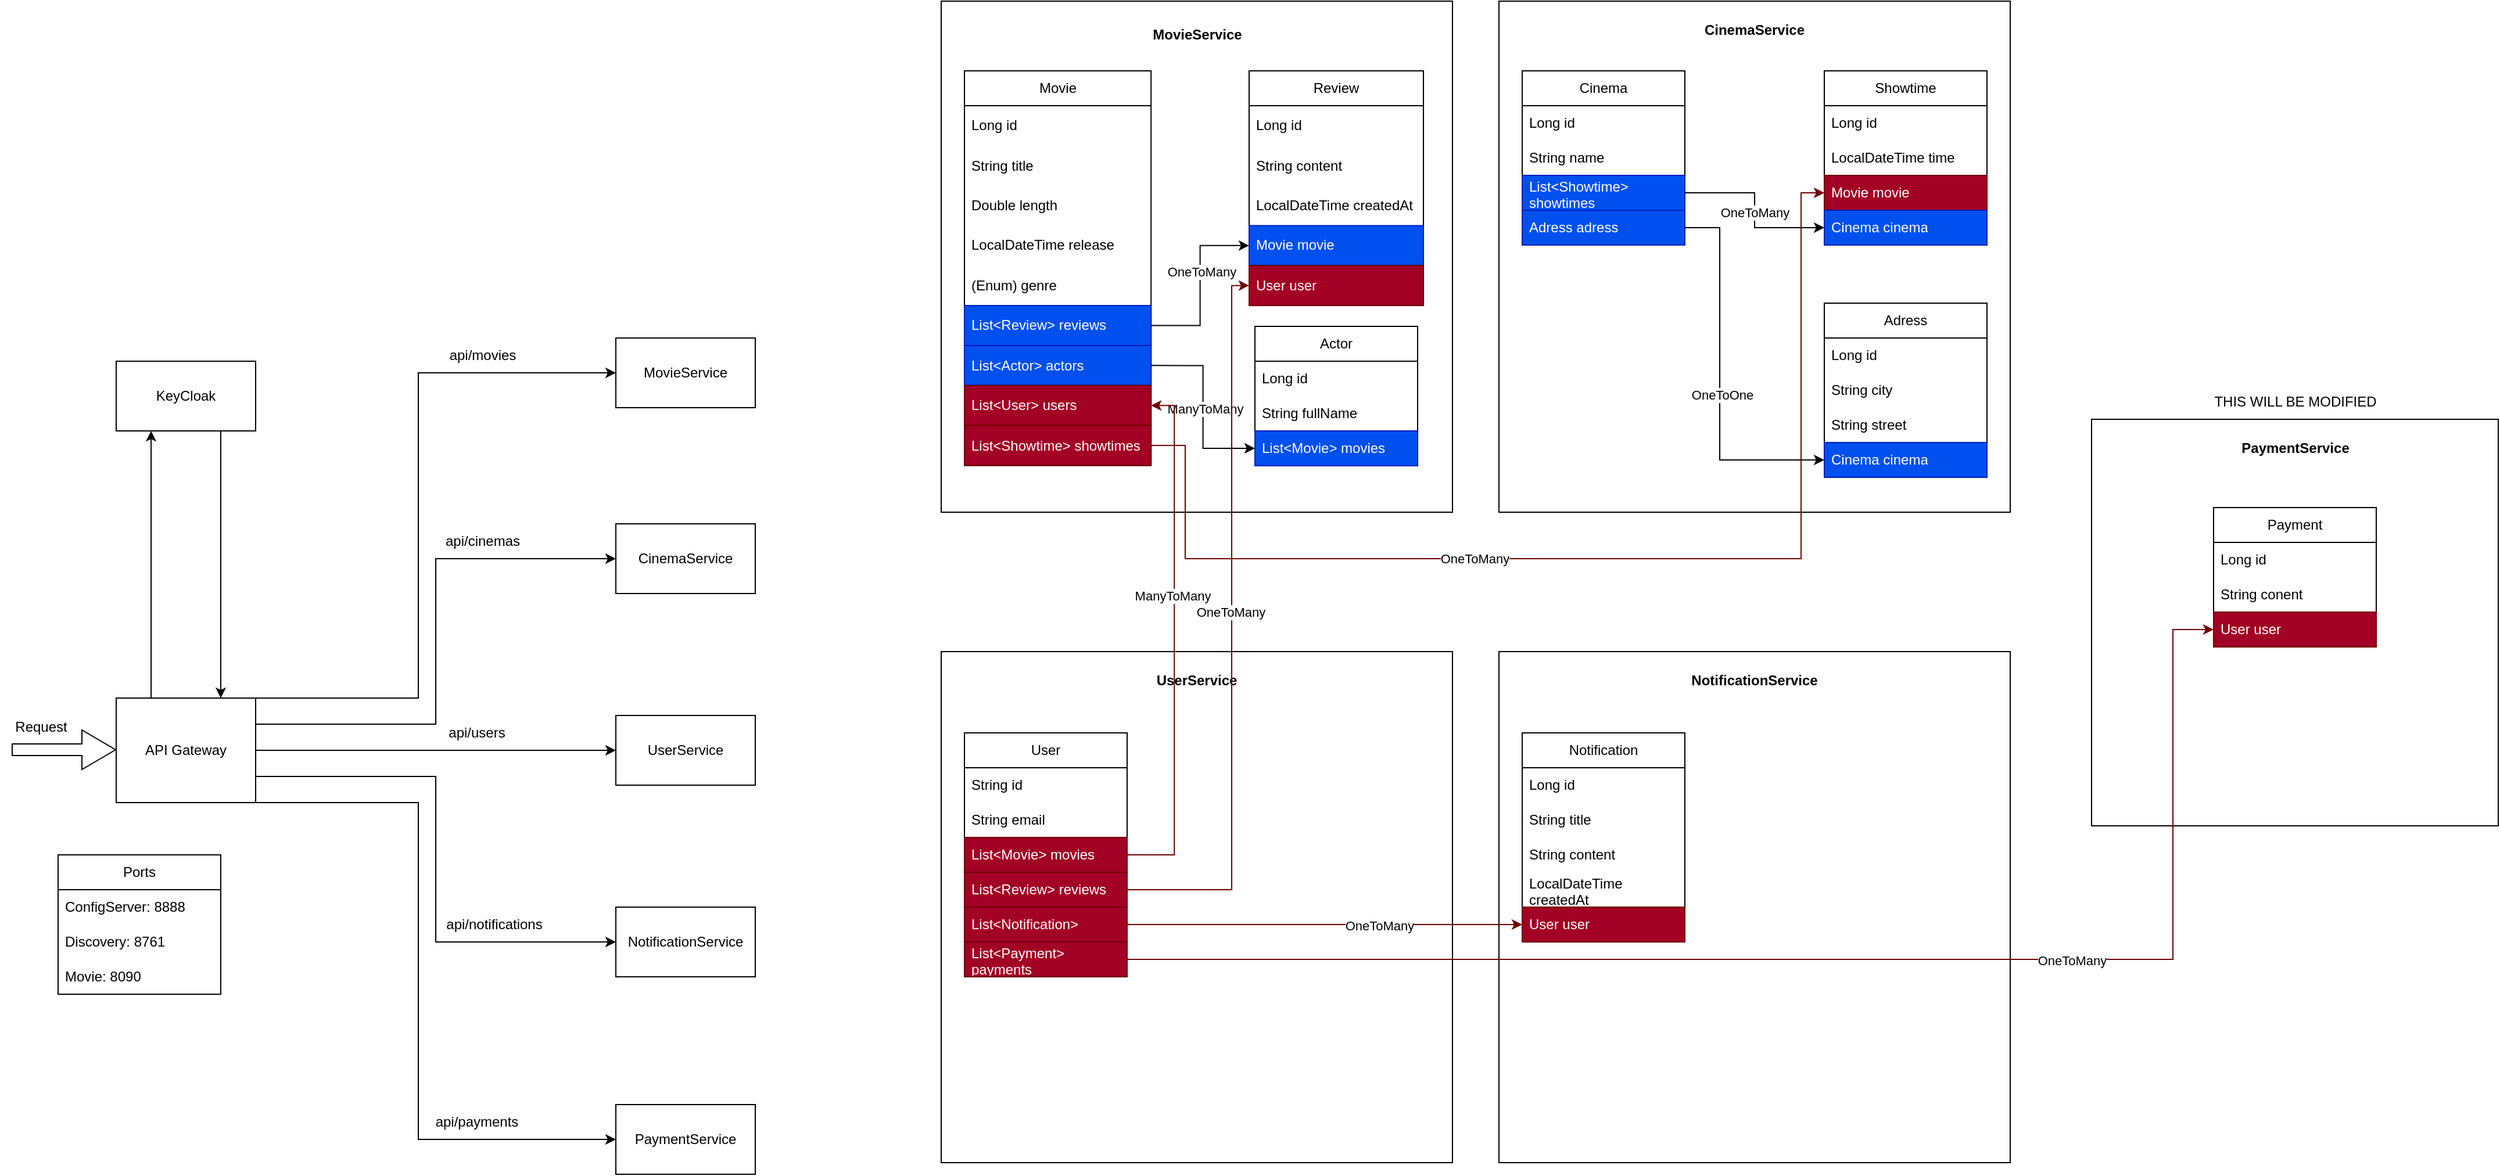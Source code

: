 <mxfile version="26.1.0">
  <diagram id="C5RBs43oDa-KdzZeNtuy" name="Page-1">
    <mxGraphModel dx="2206" dy="2317" grid="1" gridSize="10" guides="1" tooltips="1" connect="1" arrows="1" fold="1" page="1" pageScale="1" pageWidth="827" pageHeight="1169" math="0" shadow="0">
      <root>
        <mxCell id="WIyWlLk6GJQsqaUBKTNV-0" />
        <mxCell id="WIyWlLk6GJQsqaUBKTNV-1" parent="WIyWlLk6GJQsqaUBKTNV-0" />
        <mxCell id="PJKf-jVnx4Yq2oBsgzTQ-20" style="edgeStyle=orthogonalEdgeStyle;rounded=0;orthogonalLoop=1;jettySize=auto;html=1;exitX=0.75;exitY=1;exitDx=0;exitDy=0;entryX=0.75;entryY=0;entryDx=0;entryDy=0;" parent="WIyWlLk6GJQsqaUBKTNV-1" source="PJKf-jVnx4Yq2oBsgzTQ-15" target="PJKf-jVnx4Yq2oBsgzTQ-18" edge="1">
          <mxGeometry relative="1" as="geometry" />
        </mxCell>
        <mxCell id="PJKf-jVnx4Yq2oBsgzTQ-15" value="KeyCloak" style="rounded=0;whiteSpace=wrap;html=1;" parent="WIyWlLk6GJQsqaUBKTNV-1" vertex="1">
          <mxGeometry x="130" y="-770" width="120" height="60" as="geometry" />
        </mxCell>
        <mxCell id="PJKf-jVnx4Yq2oBsgzTQ-19" style="edgeStyle=orthogonalEdgeStyle;rounded=0;orthogonalLoop=1;jettySize=auto;html=1;exitX=0.25;exitY=0;exitDx=0;exitDy=0;entryX=0.25;entryY=1;entryDx=0;entryDy=0;" parent="WIyWlLk6GJQsqaUBKTNV-1" source="PJKf-jVnx4Yq2oBsgzTQ-18" target="PJKf-jVnx4Yq2oBsgzTQ-15" edge="1">
          <mxGeometry relative="1" as="geometry" />
        </mxCell>
        <mxCell id="PJKf-jVnx4Yq2oBsgzTQ-35" style="edgeStyle=orthogonalEdgeStyle;rounded=0;orthogonalLoop=1;jettySize=auto;html=1;exitX=1;exitY=0.25;exitDx=0;exitDy=0;entryX=0;entryY=0.5;entryDx=0;entryDy=0;" parent="WIyWlLk6GJQsqaUBKTNV-1" source="PJKf-jVnx4Yq2oBsgzTQ-18" target="PJKf-jVnx4Yq2oBsgzTQ-29" edge="1">
          <mxGeometry relative="1" as="geometry" />
        </mxCell>
        <mxCell id="PJKf-jVnx4Yq2oBsgzTQ-37" style="edgeStyle=orthogonalEdgeStyle;rounded=0;orthogonalLoop=1;jettySize=auto;html=1;exitX=1;exitY=0.5;exitDx=0;exitDy=0;entryX=0;entryY=0.5;entryDx=0;entryDy=0;" parent="WIyWlLk6GJQsqaUBKTNV-1" source="PJKf-jVnx4Yq2oBsgzTQ-18" target="PJKf-jVnx4Yq2oBsgzTQ-36" edge="1">
          <mxGeometry relative="1" as="geometry" />
        </mxCell>
        <mxCell id="PJKf-jVnx4Yq2oBsgzTQ-40" style="edgeStyle=orthogonalEdgeStyle;rounded=0;orthogonalLoop=1;jettySize=auto;html=1;exitX=1;exitY=0.75;exitDx=0;exitDy=0;entryX=0;entryY=0.5;entryDx=0;entryDy=0;" parent="WIyWlLk6GJQsqaUBKTNV-1" source="PJKf-jVnx4Yq2oBsgzTQ-18" target="PJKf-jVnx4Yq2oBsgzTQ-39" edge="1">
          <mxGeometry relative="1" as="geometry" />
        </mxCell>
        <mxCell id="PJKf-jVnx4Yq2oBsgzTQ-43" style="edgeStyle=orthogonalEdgeStyle;rounded=0;orthogonalLoop=1;jettySize=auto;html=1;exitX=1;exitY=0;exitDx=0;exitDy=0;entryX=0;entryY=0.5;entryDx=0;entryDy=0;" parent="WIyWlLk6GJQsqaUBKTNV-1" source="PJKf-jVnx4Yq2oBsgzTQ-18" target="PJKf-jVnx4Yq2oBsgzTQ-25" edge="1">
          <mxGeometry relative="1" as="geometry">
            <Array as="points">
              <mxPoint x="390" y="-480" />
              <mxPoint x="390" y="-760" />
            </Array>
          </mxGeometry>
        </mxCell>
        <mxCell id="PJKf-jVnx4Yq2oBsgzTQ-44" style="edgeStyle=orthogonalEdgeStyle;rounded=0;orthogonalLoop=1;jettySize=auto;html=1;exitX=1;exitY=1;exitDx=0;exitDy=0;entryX=0;entryY=0.5;entryDx=0;entryDy=0;" parent="WIyWlLk6GJQsqaUBKTNV-1" source="PJKf-jVnx4Yq2oBsgzTQ-18" target="PJKf-jVnx4Yq2oBsgzTQ-42" edge="1">
          <mxGeometry relative="1" as="geometry">
            <Array as="points">
              <mxPoint x="390" y="-390" />
              <mxPoint x="390" y="-100" />
            </Array>
          </mxGeometry>
        </mxCell>
        <mxCell id="PJKf-jVnx4Yq2oBsgzTQ-18" value="API Gateway" style="rounded=0;whiteSpace=wrap;html=1;" parent="WIyWlLk6GJQsqaUBKTNV-1" vertex="1">
          <mxGeometry x="130" y="-480" width="120" height="90" as="geometry" />
        </mxCell>
        <mxCell id="PJKf-jVnx4Yq2oBsgzTQ-21" value="" style="shape=flexArrow;endArrow=classic;html=1;rounded=0;width=10;endSize=9.33;endWidth=23;" parent="WIyWlLk6GJQsqaUBKTNV-1" edge="1">
          <mxGeometry width="50" height="50" relative="1" as="geometry">
            <mxPoint x="40" y="-435.5" as="sourcePoint" />
            <mxPoint x="130" y="-435.5" as="targetPoint" />
          </mxGeometry>
        </mxCell>
        <mxCell id="PJKf-jVnx4Yq2oBsgzTQ-22" value="Request" style="text;html=1;align=center;verticalAlign=middle;resizable=0;points=[];autosize=1;strokeColor=none;fillColor=none;" parent="WIyWlLk6GJQsqaUBKTNV-1" vertex="1">
          <mxGeometry x="30" y="-470" width="70" height="30" as="geometry" />
        </mxCell>
        <mxCell id="PJKf-jVnx4Yq2oBsgzTQ-25" value="MovieService" style="rounded=0;whiteSpace=wrap;html=1;" parent="WIyWlLk6GJQsqaUBKTNV-1" vertex="1">
          <mxGeometry x="560" y="-790" width="120" height="60" as="geometry" />
        </mxCell>
        <mxCell id="PJKf-jVnx4Yq2oBsgzTQ-28" value="api/movies" style="text;html=1;align=center;verticalAlign=middle;resizable=0;points=[];autosize=1;strokeColor=none;fillColor=none;" parent="WIyWlLk6GJQsqaUBKTNV-1" vertex="1">
          <mxGeometry x="405" y="-790" width="80" height="30" as="geometry" />
        </mxCell>
        <mxCell id="PJKf-jVnx4Yq2oBsgzTQ-29" value="CinemaService" style="rounded=0;whiteSpace=wrap;html=1;" parent="WIyWlLk6GJQsqaUBKTNV-1" vertex="1">
          <mxGeometry x="560" y="-630" width="120" height="60" as="geometry" />
        </mxCell>
        <mxCell id="PJKf-jVnx4Yq2oBsgzTQ-32" value="api/cinemas" style="text;html=1;align=center;verticalAlign=middle;resizable=0;points=[];autosize=1;strokeColor=none;fillColor=none;" parent="WIyWlLk6GJQsqaUBKTNV-1" vertex="1">
          <mxGeometry x="400" y="-630" width="90" height="30" as="geometry" />
        </mxCell>
        <mxCell id="PJKf-jVnx4Yq2oBsgzTQ-36" value="UserService" style="rounded=0;whiteSpace=wrap;html=1;" parent="WIyWlLk6GJQsqaUBKTNV-1" vertex="1">
          <mxGeometry x="560" y="-465" width="120" height="60" as="geometry" />
        </mxCell>
        <mxCell id="PJKf-jVnx4Yq2oBsgzTQ-38" value="api/users" style="text;html=1;align=center;verticalAlign=middle;resizable=0;points=[];autosize=1;strokeColor=none;fillColor=none;" parent="WIyWlLk6GJQsqaUBKTNV-1" vertex="1">
          <mxGeometry x="405" y="-465" width="70" height="30" as="geometry" />
        </mxCell>
        <mxCell id="PJKf-jVnx4Yq2oBsgzTQ-39" value="NotificationService" style="rounded=0;whiteSpace=wrap;html=1;" parent="WIyWlLk6GJQsqaUBKTNV-1" vertex="1">
          <mxGeometry x="560" y="-300" width="120" height="60" as="geometry" />
        </mxCell>
        <mxCell id="PJKf-jVnx4Yq2oBsgzTQ-41" value="api/notifications" style="text;html=1;align=center;verticalAlign=middle;resizable=0;points=[];autosize=1;strokeColor=none;fillColor=none;" parent="WIyWlLk6GJQsqaUBKTNV-1" vertex="1">
          <mxGeometry x="400" y="-300" width="110" height="30" as="geometry" />
        </mxCell>
        <mxCell id="PJKf-jVnx4Yq2oBsgzTQ-42" value="PaymentService" style="rounded=0;whiteSpace=wrap;html=1;" parent="WIyWlLk6GJQsqaUBKTNV-1" vertex="1">
          <mxGeometry x="560" y="-130" width="120" height="60" as="geometry" />
        </mxCell>
        <mxCell id="PJKf-jVnx4Yq2oBsgzTQ-45" value="api/payments" style="text;html=1;align=center;verticalAlign=middle;resizable=0;points=[];autosize=1;strokeColor=none;fillColor=none;" parent="WIyWlLk6GJQsqaUBKTNV-1" vertex="1">
          <mxGeometry x="395" y="-130" width="90" height="30" as="geometry" />
        </mxCell>
        <mxCell id="PJKf-jVnx4Yq2oBsgzTQ-46" value="Ports" style="swimlane;fontStyle=0;childLayout=stackLayout;horizontal=1;startSize=30;horizontalStack=0;resizeParent=1;resizeParentMax=0;resizeLast=0;collapsible=1;marginBottom=0;whiteSpace=wrap;html=1;" parent="WIyWlLk6GJQsqaUBKTNV-1" vertex="1">
          <mxGeometry x="80" y="-345" width="140" height="120" as="geometry" />
        </mxCell>
        <mxCell id="PJKf-jVnx4Yq2oBsgzTQ-47" value="ConfigServer: 8888" style="text;strokeColor=none;fillColor=none;align=left;verticalAlign=middle;spacingLeft=4;spacingRight=4;overflow=hidden;points=[[0,0.5],[1,0.5]];portConstraint=eastwest;rotatable=0;whiteSpace=wrap;html=1;" parent="PJKf-jVnx4Yq2oBsgzTQ-46" vertex="1">
          <mxGeometry y="30" width="140" height="30" as="geometry" />
        </mxCell>
        <mxCell id="PJKf-jVnx4Yq2oBsgzTQ-48" value="Discovery: 8761" style="text;strokeColor=none;fillColor=none;align=left;verticalAlign=middle;spacingLeft=4;spacingRight=4;overflow=hidden;points=[[0,0.5],[1,0.5]];portConstraint=eastwest;rotatable=0;whiteSpace=wrap;html=1;" parent="PJKf-jVnx4Yq2oBsgzTQ-46" vertex="1">
          <mxGeometry y="60" width="140" height="30" as="geometry" />
        </mxCell>
        <mxCell id="PJKf-jVnx4Yq2oBsgzTQ-49" value="Movie: 8090" style="text;strokeColor=none;fillColor=none;align=left;verticalAlign=middle;spacingLeft=4;spacingRight=4;overflow=hidden;points=[[0,0.5],[1,0.5]];portConstraint=eastwest;rotatable=0;whiteSpace=wrap;html=1;" parent="PJKf-jVnx4Yq2oBsgzTQ-46" vertex="1">
          <mxGeometry y="90" width="140" height="30" as="geometry" />
        </mxCell>
        <mxCell id="sUJshtcy-ZBB7ZE9HucJ-1" value="" style="group" vertex="1" connectable="0" parent="WIyWlLk6GJQsqaUBKTNV-1">
          <mxGeometry x="840" y="-1080" width="440" height="440" as="geometry" />
        </mxCell>
        <mxCell id="sUJshtcy-ZBB7ZE9HucJ-0" value="" style="whiteSpace=wrap;html=1;aspect=fixed;" vertex="1" parent="sUJshtcy-ZBB7ZE9HucJ-1">
          <mxGeometry width="440" height="440" as="geometry" />
        </mxCell>
        <mxCell id="OH8wwOLy9I2YWy9BTSWH-0" value="Movie" style="swimlane;fontStyle=0;childLayout=stackLayout;horizontal=1;startSize=30;horizontalStack=0;resizeParent=1;resizeParentMax=0;resizeLast=0;collapsible=1;marginBottom=0;whiteSpace=wrap;html=1;" parent="sUJshtcy-ZBB7ZE9HucJ-1" vertex="1">
          <mxGeometry x="20" y="60.004" width="160.588" height="339.706" as="geometry" />
        </mxCell>
        <mxCell id="OH8wwOLy9I2YWy9BTSWH-1" value="Long id" style="text;strokeColor=none;fillColor=none;align=left;verticalAlign=middle;spacingLeft=4;spacingRight=4;overflow=hidden;points=[[0,0.5],[1,0.5]];portConstraint=eastwest;rotatable=0;whiteSpace=wrap;html=1;" parent="OH8wwOLy9I2YWy9BTSWH-0" vertex="1">
          <mxGeometry y="30" width="160.588" height="34.412" as="geometry" />
        </mxCell>
        <mxCell id="OH8wwOLy9I2YWy9BTSWH-2" value="String title" style="text;strokeColor=none;fillColor=none;align=left;verticalAlign=middle;spacingLeft=4;spacingRight=4;overflow=hidden;points=[[0,0.5],[1,0.5]];portConstraint=eastwest;rotatable=0;whiteSpace=wrap;html=1;" parent="OH8wwOLy9I2YWy9BTSWH-0" vertex="1">
          <mxGeometry y="64.412" width="160.588" height="34.412" as="geometry" />
        </mxCell>
        <mxCell id="OH8wwOLy9I2YWy9BTSWH-3" value="Double length" style="text;strokeColor=none;fillColor=none;align=left;verticalAlign=middle;spacingLeft=4;spacingRight=4;overflow=hidden;points=[[0,0.5],[1,0.5]];portConstraint=eastwest;rotatable=0;whiteSpace=wrap;html=1;" parent="OH8wwOLy9I2YWy9BTSWH-0" vertex="1">
          <mxGeometry y="98.824" width="160.588" height="34.412" as="geometry" />
        </mxCell>
        <mxCell id="OH8wwOLy9I2YWy9BTSWH-28" value="LocalDateTime release" style="text;strokeColor=none;fillColor=none;align=left;verticalAlign=middle;spacingLeft=4;spacingRight=4;overflow=hidden;points=[[0,0.5],[1,0.5]];portConstraint=eastwest;rotatable=0;whiteSpace=wrap;html=1;" parent="OH8wwOLy9I2YWy9BTSWH-0" vertex="1">
          <mxGeometry y="133.235" width="160.588" height="34.412" as="geometry" />
        </mxCell>
        <mxCell id="OH8wwOLy9I2YWy9BTSWH-17" value="(Enum) genre" style="text;strokeColor=none;fillColor=none;align=left;verticalAlign=middle;spacingLeft=4;spacingRight=4;overflow=hidden;points=[[0,0.5],[1,0.5]];portConstraint=eastwest;rotatable=0;whiteSpace=wrap;html=1;" parent="OH8wwOLy9I2YWy9BTSWH-0" vertex="1">
          <mxGeometry y="167.647" width="160.588" height="34.412" as="geometry" />
        </mxCell>
        <mxCell id="OH8wwOLy9I2YWy9BTSWH-18" value="List&amp;lt;Review&amp;gt; reviews" style="text;strokeColor=#001DBC;fillColor=#0050ef;align=left;verticalAlign=middle;spacingLeft=4;spacingRight=4;overflow=hidden;points=[[0,0.5],[1,0.5]];portConstraint=eastwest;rotatable=0;whiteSpace=wrap;html=1;fontColor=#ffffff;" parent="OH8wwOLy9I2YWy9BTSWH-0" vertex="1">
          <mxGeometry y="202.059" width="160.588" height="34.412" as="geometry" />
        </mxCell>
        <mxCell id="OH8wwOLy9I2YWy9BTSWH-10" value="List&amp;lt;Actor&amp;gt; actors" style="text;strokeColor=#001DBC;fillColor=#0050ef;align=left;verticalAlign=middle;spacingLeft=4;spacingRight=4;overflow=hidden;points=[[0,0.5],[1,0.5]];portConstraint=eastwest;rotatable=0;whiteSpace=wrap;html=1;fontColor=#ffffff;" parent="OH8wwOLy9I2YWy9BTSWH-0" vertex="1">
          <mxGeometry y="236.471" width="160.588" height="34.412" as="geometry" />
        </mxCell>
        <mxCell id="OH8wwOLy9I2YWy9BTSWH-33" value="List&amp;lt;User&amp;gt; users" style="text;strokeColor=#6F0000;fillColor=#a20025;align=left;verticalAlign=middle;spacingLeft=4;spacingRight=4;overflow=hidden;points=[[0,0.5],[1,0.5]];portConstraint=eastwest;rotatable=0;whiteSpace=wrap;html=1;fontColor=#ffffff;" parent="OH8wwOLy9I2YWy9BTSWH-0" vertex="1">
          <mxGeometry y="270.882" width="160.588" height="34.412" as="geometry" />
        </mxCell>
        <mxCell id="sUJshtcy-ZBB7ZE9HucJ-34" value="List&amp;lt;Showtime&amp;gt; showtimes" style="text;strokeColor=#6F0000;fillColor=#a20025;align=left;verticalAlign=middle;spacingLeft=4;spacingRight=4;overflow=hidden;points=[[0,0.5],[1,0.5]];portConstraint=eastwest;rotatable=0;whiteSpace=wrap;html=1;fontColor=#ffffff;" vertex="1" parent="OH8wwOLy9I2YWy9BTSWH-0">
          <mxGeometry y="305.294" width="160.588" height="34.412" as="geometry" />
        </mxCell>
        <mxCell id="sUJshtcy-ZBB7ZE9HucJ-2" value="MovieService" style="text;html=1;align=center;verticalAlign=middle;whiteSpace=wrap;rounded=0;fontStyle=1" vertex="1" parent="sUJshtcy-ZBB7ZE9HucJ-1">
          <mxGeometry x="185.588" y="11.471" width="68.824" height="34.412" as="geometry" />
        </mxCell>
        <mxCell id="OH8wwOLy9I2YWy9BTSWH-19" value="Review" style="swimlane;fontStyle=0;childLayout=stackLayout;horizontal=1;startSize=30;horizontalStack=0;resizeParent=1;resizeParentMax=0;resizeLast=0;collapsible=1;marginBottom=0;whiteSpace=wrap;html=1;" parent="sUJshtcy-ZBB7ZE9HucJ-1" vertex="1">
          <mxGeometry x="265" y="60" width="150" height="202.059" as="geometry" />
        </mxCell>
        <mxCell id="OH8wwOLy9I2YWy9BTSWH-20" value="Long id" style="text;strokeColor=none;fillColor=none;align=left;verticalAlign=middle;spacingLeft=4;spacingRight=4;overflow=hidden;points=[[0,0.5],[1,0.5]];portConstraint=eastwest;rotatable=0;whiteSpace=wrap;html=1;" parent="OH8wwOLy9I2YWy9BTSWH-19" vertex="1">
          <mxGeometry y="30" width="150" height="34.412" as="geometry" />
        </mxCell>
        <mxCell id="OH8wwOLy9I2YWy9BTSWH-21" value="String content" style="text;strokeColor=none;fillColor=none;align=left;verticalAlign=middle;spacingLeft=4;spacingRight=4;overflow=hidden;points=[[0,0.5],[1,0.5]];portConstraint=eastwest;rotatable=0;whiteSpace=wrap;html=1;" parent="OH8wwOLy9I2YWy9BTSWH-19" vertex="1">
          <mxGeometry y="64.412" width="150" height="34.412" as="geometry" />
        </mxCell>
        <mxCell id="OH8wwOLy9I2YWy9BTSWH-22" value="LocalDateTime createdAt" style="text;strokeColor=none;fillColor=none;align=left;verticalAlign=middle;spacingLeft=4;spacingRight=4;overflow=hidden;points=[[0,0.5],[1,0.5]];portConstraint=eastwest;rotatable=0;whiteSpace=wrap;html=1;" parent="OH8wwOLy9I2YWy9BTSWH-19" vertex="1">
          <mxGeometry y="98.824" width="150" height="34.412" as="geometry" />
        </mxCell>
        <mxCell id="OH8wwOLy9I2YWy9BTSWH-30" value="Movie movie" style="text;strokeColor=#001DBC;fillColor=#0050ef;align=left;verticalAlign=middle;spacingLeft=4;spacingRight=4;overflow=hidden;points=[[0,0.5],[1,0.5]];portConstraint=eastwest;rotatable=0;whiteSpace=wrap;html=1;fontColor=#ffffff;" parent="OH8wwOLy9I2YWy9BTSWH-19" vertex="1">
          <mxGeometry y="133.235" width="150" height="34.412" as="geometry" />
        </mxCell>
        <mxCell id="sUJshtcy-ZBB7ZE9HucJ-43" value="User user" style="text;strokeColor=#6F0000;fillColor=#a20025;align=left;verticalAlign=middle;spacingLeft=4;spacingRight=4;overflow=hidden;points=[[0,0.5],[1,0.5]];portConstraint=eastwest;rotatable=0;whiteSpace=wrap;html=1;fontColor=#ffffff;" vertex="1" parent="OH8wwOLy9I2YWy9BTSWH-19">
          <mxGeometry y="167.647" width="150" height="34.412" as="geometry" />
        </mxCell>
        <mxCell id="sUJshtcy-ZBB7ZE9HucJ-5" style="edgeStyle=orthogonalEdgeStyle;rounded=0;orthogonalLoop=1;jettySize=auto;html=1;exitX=1;exitY=0.5;exitDx=0;exitDy=0;entryX=0;entryY=0.5;entryDx=0;entryDy=0;" edge="1" parent="sUJshtcy-ZBB7ZE9HucJ-1" source="OH8wwOLy9I2YWy9BTSWH-18" target="OH8wwOLy9I2YWy9BTSWH-30">
          <mxGeometry relative="1" as="geometry" />
        </mxCell>
        <mxCell id="sUJshtcy-ZBB7ZE9HucJ-7" value="OneToMany" style="edgeLabel;html=1;align=center;verticalAlign=middle;resizable=0;points=[];" vertex="1" connectable="0" parent="sUJshtcy-ZBB7ZE9HucJ-5">
          <mxGeometry x="0.154" y="-1" relative="1" as="geometry">
            <mxPoint as="offset" />
          </mxGeometry>
        </mxCell>
        <mxCell id="OH8wwOLy9I2YWy9BTSWH-11" value="Actor" style="swimlane;fontStyle=0;childLayout=stackLayout;horizontal=1;startSize=30;horizontalStack=0;resizeParent=1;resizeParentMax=0;resizeLast=0;collapsible=1;marginBottom=0;whiteSpace=wrap;html=1;" parent="sUJshtcy-ZBB7ZE9HucJ-1" vertex="1">
          <mxGeometry x="270" y="280" width="140" height="120" as="geometry" />
        </mxCell>
        <mxCell id="OH8wwOLy9I2YWy9BTSWH-12" value="Long id" style="text;strokeColor=none;fillColor=none;align=left;verticalAlign=middle;spacingLeft=4;spacingRight=4;overflow=hidden;points=[[0,0.5],[1,0.5]];portConstraint=eastwest;rotatable=0;whiteSpace=wrap;html=1;" parent="OH8wwOLy9I2YWy9BTSWH-11" vertex="1">
          <mxGeometry y="30" width="140" height="30" as="geometry" />
        </mxCell>
        <mxCell id="OH8wwOLy9I2YWy9BTSWH-13" value="String fullName" style="text;strokeColor=none;fillColor=none;align=left;verticalAlign=middle;spacingLeft=4;spacingRight=4;overflow=hidden;points=[[0,0.5],[1,0.5]];portConstraint=eastwest;rotatable=0;whiteSpace=wrap;html=1;" parent="OH8wwOLy9I2YWy9BTSWH-11" vertex="1">
          <mxGeometry y="60" width="140" height="30" as="geometry" />
        </mxCell>
        <mxCell id="OH8wwOLy9I2YWy9BTSWH-14" value="List&amp;lt;Movie&amp;gt; movies" style="text;strokeColor=#001DBC;fillColor=#0050ef;align=left;verticalAlign=middle;spacingLeft=4;spacingRight=4;overflow=hidden;points=[[0,0.5],[1,0.5]];portConstraint=eastwest;rotatable=0;whiteSpace=wrap;html=1;fontColor=#ffffff;" parent="OH8wwOLy9I2YWy9BTSWH-11" vertex="1">
          <mxGeometry y="90" width="140" height="30" as="geometry" />
        </mxCell>
        <mxCell id="sUJshtcy-ZBB7ZE9HucJ-8" style="edgeStyle=orthogonalEdgeStyle;rounded=0;orthogonalLoop=1;jettySize=auto;html=1;exitX=1;exitY=0.5;exitDx=0;exitDy=0;entryX=0;entryY=0.5;entryDx=0;entryDy=0;" edge="1" parent="sUJshtcy-ZBB7ZE9HucJ-1" source="OH8wwOLy9I2YWy9BTSWH-10" target="OH8wwOLy9I2YWy9BTSWH-14">
          <mxGeometry relative="1" as="geometry" />
        </mxCell>
        <mxCell id="sUJshtcy-ZBB7ZE9HucJ-9" value="ManyToMany" style="edgeLabel;html=1;align=center;verticalAlign=middle;resizable=0;points=[];" vertex="1" connectable="0" parent="sUJshtcy-ZBB7ZE9HucJ-8">
          <mxGeometry x="0.019" y="1" relative="1" as="geometry">
            <mxPoint as="offset" />
          </mxGeometry>
        </mxCell>
        <mxCell id="sUJshtcy-ZBB7ZE9HucJ-38" value="" style="group" vertex="1" connectable="0" parent="WIyWlLk6GJQsqaUBKTNV-1">
          <mxGeometry x="1320" y="-1080" width="440" height="440" as="geometry" />
        </mxCell>
        <mxCell id="sUJshtcy-ZBB7ZE9HucJ-10" value="" style="whiteSpace=wrap;html=1;aspect=fixed;" vertex="1" parent="sUJshtcy-ZBB7ZE9HucJ-38">
          <mxGeometry width="440" height="440" as="geometry" />
        </mxCell>
        <mxCell id="sUJshtcy-ZBB7ZE9HucJ-12" value="CinemaService" style="text;html=1;align=center;verticalAlign=middle;whiteSpace=wrap;rounded=0;fontStyle=1" vertex="1" parent="sUJshtcy-ZBB7ZE9HucJ-38">
          <mxGeometry x="190" y="10" width="60" height="30" as="geometry" />
        </mxCell>
        <mxCell id="sUJshtcy-ZBB7ZE9HucJ-14" value="Cinema" style="swimlane;fontStyle=0;childLayout=stackLayout;horizontal=1;startSize=30;horizontalStack=0;resizeParent=1;resizeParentMax=0;resizeLast=0;collapsible=1;marginBottom=0;whiteSpace=wrap;html=1;" vertex="1" parent="sUJshtcy-ZBB7ZE9HucJ-38">
          <mxGeometry x="20" y="60" width="140" height="150" as="geometry" />
        </mxCell>
        <mxCell id="sUJshtcy-ZBB7ZE9HucJ-15" value="Long id" style="text;strokeColor=none;fillColor=none;align=left;verticalAlign=middle;spacingLeft=4;spacingRight=4;overflow=hidden;points=[[0,0.5],[1,0.5]];portConstraint=eastwest;rotatable=0;whiteSpace=wrap;html=1;" vertex="1" parent="sUJshtcy-ZBB7ZE9HucJ-14">
          <mxGeometry y="30" width="140" height="30" as="geometry" />
        </mxCell>
        <mxCell id="sUJshtcy-ZBB7ZE9HucJ-16" value="String name" style="text;strokeColor=none;fillColor=none;align=left;verticalAlign=middle;spacingLeft=4;spacingRight=4;overflow=hidden;points=[[0,0.5],[1,0.5]];portConstraint=eastwest;rotatable=0;whiteSpace=wrap;html=1;" vertex="1" parent="sUJshtcy-ZBB7ZE9HucJ-14">
          <mxGeometry y="60" width="140" height="30" as="geometry" />
        </mxCell>
        <mxCell id="sUJshtcy-ZBB7ZE9HucJ-23" value="List&amp;lt;Showtime&amp;gt; showtimes" style="text;strokeColor=#001DBC;fillColor=#0050ef;align=left;verticalAlign=middle;spacingLeft=4;spacingRight=4;overflow=hidden;points=[[0,0.5],[1,0.5]];portConstraint=eastwest;rotatable=0;whiteSpace=wrap;html=1;fontColor=#ffffff;" vertex="1" parent="sUJshtcy-ZBB7ZE9HucJ-14">
          <mxGeometry y="90" width="140" height="30" as="geometry" />
        </mxCell>
        <mxCell id="sUJshtcy-ZBB7ZE9HucJ-17" value="Adress adress" style="text;strokeColor=#001DBC;fillColor=#0050ef;align=left;verticalAlign=middle;spacingLeft=4;spacingRight=4;overflow=hidden;points=[[0,0.5],[1,0.5]];portConstraint=eastwest;rotatable=0;whiteSpace=wrap;html=1;fontColor=#ffffff;" vertex="1" parent="sUJshtcy-ZBB7ZE9HucJ-14">
          <mxGeometry y="120" width="140" height="30" as="geometry" />
        </mxCell>
        <mxCell id="sUJshtcy-ZBB7ZE9HucJ-18" value="Showtime" style="swimlane;fontStyle=0;childLayout=stackLayout;horizontal=1;startSize=30;horizontalStack=0;resizeParent=1;resizeParentMax=0;resizeLast=0;collapsible=1;marginBottom=0;whiteSpace=wrap;html=1;" vertex="1" parent="sUJshtcy-ZBB7ZE9HucJ-38">
          <mxGeometry x="280" y="60" width="140" height="150" as="geometry" />
        </mxCell>
        <mxCell id="sUJshtcy-ZBB7ZE9HucJ-19" value="Long id" style="text;strokeColor=none;fillColor=none;align=left;verticalAlign=middle;spacingLeft=4;spacingRight=4;overflow=hidden;points=[[0,0.5],[1,0.5]];portConstraint=eastwest;rotatable=0;whiteSpace=wrap;html=1;" vertex="1" parent="sUJshtcy-ZBB7ZE9HucJ-18">
          <mxGeometry y="30" width="140" height="30" as="geometry" />
        </mxCell>
        <mxCell id="sUJshtcy-ZBB7ZE9HucJ-20" value="LocalDateTime time" style="text;strokeColor=none;fillColor=none;align=left;verticalAlign=middle;spacingLeft=4;spacingRight=4;overflow=hidden;points=[[0,0.5],[1,0.5]];portConstraint=eastwest;rotatable=0;whiteSpace=wrap;html=1;" vertex="1" parent="sUJshtcy-ZBB7ZE9HucJ-18">
          <mxGeometry y="60" width="140" height="30" as="geometry" />
        </mxCell>
        <mxCell id="sUJshtcy-ZBB7ZE9HucJ-21" value="Movie movie" style="text;strokeColor=#6F0000;fillColor=#a20025;align=left;verticalAlign=middle;spacingLeft=4;spacingRight=4;overflow=hidden;points=[[0,0.5],[1,0.5]];portConstraint=eastwest;rotatable=0;whiteSpace=wrap;html=1;fontColor=#ffffff;" vertex="1" parent="sUJshtcy-ZBB7ZE9HucJ-18">
          <mxGeometry y="90" width="140" height="30" as="geometry" />
        </mxCell>
        <mxCell id="sUJshtcy-ZBB7ZE9HucJ-22" value="Cinema cinema" style="text;strokeColor=#001DBC;fillColor=#0050ef;align=left;verticalAlign=middle;spacingLeft=4;spacingRight=4;overflow=hidden;points=[[0,0.5],[1,0.5]];portConstraint=eastwest;rotatable=0;whiteSpace=wrap;html=1;fontColor=#ffffff;" vertex="1" parent="sUJshtcy-ZBB7ZE9HucJ-18">
          <mxGeometry y="120" width="140" height="30" as="geometry" />
        </mxCell>
        <mxCell id="sUJshtcy-ZBB7ZE9HucJ-24" value="Adress" style="swimlane;fontStyle=0;childLayout=stackLayout;horizontal=1;startSize=30;horizontalStack=0;resizeParent=1;resizeParentMax=0;resizeLast=0;collapsible=1;marginBottom=0;whiteSpace=wrap;html=1;" vertex="1" parent="sUJshtcy-ZBB7ZE9HucJ-38">
          <mxGeometry x="280" y="260" width="140" height="150" as="geometry" />
        </mxCell>
        <mxCell id="sUJshtcy-ZBB7ZE9HucJ-25" value="Long id" style="text;strokeColor=none;fillColor=none;align=left;verticalAlign=middle;spacingLeft=4;spacingRight=4;overflow=hidden;points=[[0,0.5],[1,0.5]];portConstraint=eastwest;rotatable=0;whiteSpace=wrap;html=1;" vertex="1" parent="sUJshtcy-ZBB7ZE9HucJ-24">
          <mxGeometry y="30" width="140" height="30" as="geometry" />
        </mxCell>
        <mxCell id="sUJshtcy-ZBB7ZE9HucJ-26" value="String city" style="text;strokeColor=none;fillColor=none;align=left;verticalAlign=middle;spacingLeft=4;spacingRight=4;overflow=hidden;points=[[0,0.5],[1,0.5]];portConstraint=eastwest;rotatable=0;whiteSpace=wrap;html=1;" vertex="1" parent="sUJshtcy-ZBB7ZE9HucJ-24">
          <mxGeometry y="60" width="140" height="30" as="geometry" />
        </mxCell>
        <mxCell id="sUJshtcy-ZBB7ZE9HucJ-27" value="String street" style="text;strokeColor=none;fillColor=none;align=left;verticalAlign=middle;spacingLeft=4;spacingRight=4;overflow=hidden;points=[[0,0.5],[1,0.5]];portConstraint=eastwest;rotatable=0;whiteSpace=wrap;html=1;" vertex="1" parent="sUJshtcy-ZBB7ZE9HucJ-24">
          <mxGeometry y="90" width="140" height="30" as="geometry" />
        </mxCell>
        <mxCell id="sUJshtcy-ZBB7ZE9HucJ-29" value="Cinema cinema" style="text;strokeColor=#001DBC;fillColor=#0050ef;align=left;verticalAlign=middle;spacingLeft=4;spacingRight=4;overflow=hidden;points=[[0,0.5],[1,0.5]];portConstraint=eastwest;rotatable=0;whiteSpace=wrap;html=1;fontColor=#ffffff;" vertex="1" parent="sUJshtcy-ZBB7ZE9HucJ-24">
          <mxGeometry y="120" width="140" height="30" as="geometry" />
        </mxCell>
        <mxCell id="sUJshtcy-ZBB7ZE9HucJ-30" style="edgeStyle=orthogonalEdgeStyle;rounded=0;orthogonalLoop=1;jettySize=auto;html=1;exitX=1;exitY=0.5;exitDx=0;exitDy=0;entryX=0;entryY=0.5;entryDx=0;entryDy=0;" edge="1" parent="sUJshtcy-ZBB7ZE9HucJ-38" source="sUJshtcy-ZBB7ZE9HucJ-17" target="sUJshtcy-ZBB7ZE9HucJ-29">
          <mxGeometry relative="1" as="geometry">
            <Array as="points">
              <mxPoint x="190" y="195" />
              <mxPoint x="190" y="395" />
            </Array>
          </mxGeometry>
        </mxCell>
        <mxCell id="sUJshtcy-ZBB7ZE9HucJ-31" value="OneToOne" style="edgeLabel;html=1;align=center;verticalAlign=middle;resizable=0;points=[];" vertex="1" connectable="0" parent="sUJshtcy-ZBB7ZE9HucJ-30">
          <mxGeometry x="0.088" y="2" relative="1" as="geometry">
            <mxPoint as="offset" />
          </mxGeometry>
        </mxCell>
        <mxCell id="sUJshtcy-ZBB7ZE9HucJ-32" style="edgeStyle=orthogonalEdgeStyle;rounded=0;orthogonalLoop=1;jettySize=auto;html=1;exitX=1;exitY=0.5;exitDx=0;exitDy=0;entryX=0;entryY=0.5;entryDx=0;entryDy=0;" edge="1" parent="sUJshtcy-ZBB7ZE9HucJ-38" source="sUJshtcy-ZBB7ZE9HucJ-23" target="sUJshtcy-ZBB7ZE9HucJ-22">
          <mxGeometry relative="1" as="geometry" />
        </mxCell>
        <mxCell id="sUJshtcy-ZBB7ZE9HucJ-33" value="OneToMany" style="edgeLabel;html=1;align=center;verticalAlign=middle;resizable=0;points=[];" vertex="1" connectable="0" parent="sUJshtcy-ZBB7ZE9HucJ-32">
          <mxGeometry x="0.025" relative="1" as="geometry">
            <mxPoint as="offset" />
          </mxGeometry>
        </mxCell>
        <mxCell id="sUJshtcy-ZBB7ZE9HucJ-35" style="edgeStyle=orthogonalEdgeStyle;rounded=0;orthogonalLoop=1;jettySize=auto;html=1;exitX=1;exitY=0.5;exitDx=0;exitDy=0;entryX=0;entryY=0.5;entryDx=0;entryDy=0;fillColor=#a20025;strokeColor=#6F0000;" edge="1" parent="WIyWlLk6GJQsqaUBKTNV-1" source="sUJshtcy-ZBB7ZE9HucJ-34" target="sUJshtcy-ZBB7ZE9HucJ-21">
          <mxGeometry relative="1" as="geometry">
            <Array as="points">
              <mxPoint x="1050" y="-697" />
              <mxPoint x="1050" y="-600" />
              <mxPoint x="1580" y="-600" />
              <mxPoint x="1580" y="-915" />
            </Array>
          </mxGeometry>
        </mxCell>
        <mxCell id="sUJshtcy-ZBB7ZE9HucJ-36" value="OneToMany" style="edgeLabel;html=1;align=center;verticalAlign=middle;resizable=0;points=[];" vertex="1" connectable="0" parent="sUJshtcy-ZBB7ZE9HucJ-35">
          <mxGeometry x="-0.171" y="-1" relative="1" as="geometry">
            <mxPoint x="-35" y="-1" as="offset" />
          </mxGeometry>
        </mxCell>
        <mxCell id="sUJshtcy-ZBB7ZE9HucJ-49" value="" style="group" vertex="1" connectable="0" parent="WIyWlLk6GJQsqaUBKTNV-1">
          <mxGeometry x="840" y="-520" width="440" height="440" as="geometry" />
        </mxCell>
        <mxCell id="sUJshtcy-ZBB7ZE9HucJ-39" value="" style="whiteSpace=wrap;html=1;aspect=fixed;" vertex="1" parent="sUJshtcy-ZBB7ZE9HucJ-49">
          <mxGeometry width="440" height="440" as="geometry" />
        </mxCell>
        <mxCell id="OH8wwOLy9I2YWy9BTSWH-24" value="User" style="swimlane;fontStyle=0;childLayout=stackLayout;horizontal=1;startSize=30;horizontalStack=0;resizeParent=1;resizeParentMax=0;resizeLast=0;collapsible=1;marginBottom=0;whiteSpace=wrap;html=1;" parent="sUJshtcy-ZBB7ZE9HucJ-49" vertex="1">
          <mxGeometry x="20" y="70" width="140" height="210" as="geometry" />
        </mxCell>
        <mxCell id="OH8wwOLy9I2YWy9BTSWH-25" value="String id" style="text;strokeColor=none;fillColor=none;align=left;verticalAlign=middle;spacingLeft=4;spacingRight=4;overflow=hidden;points=[[0,0.5],[1,0.5]];portConstraint=eastwest;rotatable=0;whiteSpace=wrap;html=1;" parent="OH8wwOLy9I2YWy9BTSWH-24" vertex="1">
          <mxGeometry y="30" width="140" height="30" as="geometry" />
        </mxCell>
        <mxCell id="OH8wwOLy9I2YWy9BTSWH-26" value="String email" style="text;strokeColor=none;fillColor=none;align=left;verticalAlign=middle;spacingLeft=4;spacingRight=4;overflow=hidden;points=[[0,0.5],[1,0.5]];portConstraint=eastwest;rotatable=0;whiteSpace=wrap;html=1;" parent="OH8wwOLy9I2YWy9BTSWH-24" vertex="1">
          <mxGeometry y="60" width="140" height="30" as="geometry" />
        </mxCell>
        <mxCell id="OH8wwOLy9I2YWy9BTSWH-27" value="List&amp;lt;Movie&amp;gt; movies" style="text;strokeColor=#6F0000;fillColor=#a20025;align=left;verticalAlign=middle;spacingLeft=4;spacingRight=4;overflow=hidden;points=[[0,0.5],[1,0.5]];portConstraint=eastwest;rotatable=0;whiteSpace=wrap;html=1;fontColor=#ffffff;" parent="OH8wwOLy9I2YWy9BTSWH-24" vertex="1">
          <mxGeometry y="90" width="140" height="30" as="geometry" />
        </mxCell>
        <mxCell id="sUJshtcy-ZBB7ZE9HucJ-44" value="List&amp;lt;Review&amp;gt; reviews" style="text;strokeColor=#6F0000;fillColor=#a20025;align=left;verticalAlign=middle;spacingLeft=4;spacingRight=4;overflow=hidden;points=[[0,0.5],[1,0.5]];portConstraint=eastwest;rotatable=0;whiteSpace=wrap;html=1;fontColor=#ffffff;" vertex="1" parent="OH8wwOLy9I2YWy9BTSWH-24">
          <mxGeometry y="120" width="140" height="30" as="geometry" />
        </mxCell>
        <mxCell id="sUJshtcy-ZBB7ZE9HucJ-55" value="List&amp;lt;Notification&amp;gt;" style="text;strokeColor=#6F0000;fillColor=#a20025;align=left;verticalAlign=middle;spacingLeft=4;spacingRight=4;overflow=hidden;points=[[0,0.5],[1,0.5]];portConstraint=eastwest;rotatable=0;whiteSpace=wrap;html=1;fontColor=#ffffff;" vertex="1" parent="OH8wwOLy9I2YWy9BTSWH-24">
          <mxGeometry y="150" width="140" height="30" as="geometry" />
        </mxCell>
        <mxCell id="sUJshtcy-ZBB7ZE9HucJ-67" value="List&amp;lt;Payment&amp;gt; payments" style="text;strokeColor=#6F0000;fillColor=#a20025;align=left;verticalAlign=middle;spacingLeft=4;spacingRight=4;overflow=hidden;points=[[0,0.5],[1,0.5]];portConstraint=eastwest;rotatable=0;whiteSpace=wrap;html=1;fontColor=#ffffff;" vertex="1" parent="OH8wwOLy9I2YWy9BTSWH-24">
          <mxGeometry y="180" width="140" height="30" as="geometry" />
        </mxCell>
        <mxCell id="sUJshtcy-ZBB7ZE9HucJ-40" value="UserService" style="text;html=1;align=center;verticalAlign=middle;whiteSpace=wrap;rounded=0;fontStyle=1" vertex="1" parent="sUJshtcy-ZBB7ZE9HucJ-49">
          <mxGeometry x="190" y="10" width="60" height="30" as="geometry" />
        </mxCell>
        <mxCell id="sUJshtcy-ZBB7ZE9HucJ-45" style="edgeStyle=orthogonalEdgeStyle;rounded=0;orthogonalLoop=1;jettySize=auto;html=1;exitX=1;exitY=0.5;exitDx=0;exitDy=0;entryX=0;entryY=0.5;entryDx=0;entryDy=0;fillColor=#a20025;strokeColor=#6F0000;" edge="1" parent="WIyWlLk6GJQsqaUBKTNV-1" source="sUJshtcy-ZBB7ZE9HucJ-44" target="sUJshtcy-ZBB7ZE9HucJ-43">
          <mxGeometry relative="1" as="geometry">
            <Array as="points">
              <mxPoint x="1090" y="-315" />
              <mxPoint x="1090" y="-835" />
            </Array>
          </mxGeometry>
        </mxCell>
        <mxCell id="sUJshtcy-ZBB7ZE9HucJ-46" value="OneToMany" style="edgeLabel;html=1;align=center;verticalAlign=middle;resizable=0;points=[];" vertex="1" connectable="0" parent="sUJshtcy-ZBB7ZE9HucJ-45">
          <mxGeometry x="0.053" y="1" relative="1" as="geometry">
            <mxPoint as="offset" />
          </mxGeometry>
        </mxCell>
        <mxCell id="sUJshtcy-ZBB7ZE9HucJ-41" style="edgeStyle=orthogonalEdgeStyle;rounded=0;orthogonalLoop=1;jettySize=auto;html=1;exitX=1;exitY=0.5;exitDx=0;exitDy=0;entryX=1;entryY=0.5;entryDx=0;entryDy=0;fillColor=#a20025;strokeColor=#6F0000;" edge="1" parent="WIyWlLk6GJQsqaUBKTNV-1" source="OH8wwOLy9I2YWy9BTSWH-27" target="OH8wwOLy9I2YWy9BTSWH-33">
          <mxGeometry relative="1" as="geometry" />
        </mxCell>
        <mxCell id="sUJshtcy-ZBB7ZE9HucJ-42" value="ManyToMany" style="edgeLabel;html=1;align=center;verticalAlign=middle;resizable=0;points=[];" vertex="1" connectable="0" parent="sUJshtcy-ZBB7ZE9HucJ-41">
          <mxGeometry x="0.177" y="2" relative="1" as="geometry">
            <mxPoint as="offset" />
          </mxGeometry>
        </mxCell>
        <mxCell id="sUJshtcy-ZBB7ZE9HucJ-61" value="" style="group" vertex="1" connectable="0" parent="WIyWlLk6GJQsqaUBKTNV-1">
          <mxGeometry x="1320" y="-520" width="440" height="440" as="geometry" />
        </mxCell>
        <mxCell id="sUJshtcy-ZBB7ZE9HucJ-47" value="" style="whiteSpace=wrap;html=1;aspect=fixed;" vertex="1" parent="sUJshtcy-ZBB7ZE9HucJ-61">
          <mxGeometry width="440" height="440" as="geometry" />
        </mxCell>
        <mxCell id="sUJshtcy-ZBB7ZE9HucJ-48" value="&lt;b&gt;NotificationService&lt;/b&gt;" style="text;html=1;align=center;verticalAlign=middle;whiteSpace=wrap;rounded=0;" vertex="1" parent="sUJshtcy-ZBB7ZE9HucJ-61">
          <mxGeometry x="190" y="10" width="60" height="30" as="geometry" />
        </mxCell>
        <mxCell id="sUJshtcy-ZBB7ZE9HucJ-50" value="Notification" style="swimlane;fontStyle=0;childLayout=stackLayout;horizontal=1;startSize=30;horizontalStack=0;resizeParent=1;resizeParentMax=0;resizeLast=0;collapsible=1;marginBottom=0;whiteSpace=wrap;html=1;" vertex="1" parent="sUJshtcy-ZBB7ZE9HucJ-61">
          <mxGeometry x="20" y="70" width="140" height="180" as="geometry" />
        </mxCell>
        <mxCell id="sUJshtcy-ZBB7ZE9HucJ-51" value="Long id" style="text;strokeColor=none;fillColor=none;align=left;verticalAlign=middle;spacingLeft=4;spacingRight=4;overflow=hidden;points=[[0,0.5],[1,0.5]];portConstraint=eastwest;rotatable=0;whiteSpace=wrap;html=1;" vertex="1" parent="sUJshtcy-ZBB7ZE9HucJ-50">
          <mxGeometry y="30" width="140" height="30" as="geometry" />
        </mxCell>
        <mxCell id="sUJshtcy-ZBB7ZE9HucJ-52" value="String title" style="text;strokeColor=none;fillColor=none;align=left;verticalAlign=middle;spacingLeft=4;spacingRight=4;overflow=hidden;points=[[0,0.5],[1,0.5]];portConstraint=eastwest;rotatable=0;whiteSpace=wrap;html=1;" vertex="1" parent="sUJshtcy-ZBB7ZE9HucJ-50">
          <mxGeometry y="60" width="140" height="30" as="geometry" />
        </mxCell>
        <mxCell id="sUJshtcy-ZBB7ZE9HucJ-53" value="String content" style="text;strokeColor=none;fillColor=none;align=left;verticalAlign=middle;spacingLeft=4;spacingRight=4;overflow=hidden;points=[[0,0.5],[1,0.5]];portConstraint=eastwest;rotatable=0;whiteSpace=wrap;html=1;" vertex="1" parent="sUJshtcy-ZBB7ZE9HucJ-50">
          <mxGeometry y="90" width="140" height="30" as="geometry" />
        </mxCell>
        <mxCell id="sUJshtcy-ZBB7ZE9HucJ-58" value="LocalDateTime createdAt" style="text;strokeColor=none;fillColor=none;align=left;verticalAlign=middle;spacingLeft=4;spacingRight=4;overflow=hidden;points=[[0,0.5],[1,0.5]];portConstraint=eastwest;rotatable=0;whiteSpace=wrap;html=1;" vertex="1" parent="sUJshtcy-ZBB7ZE9HucJ-50">
          <mxGeometry y="120" width="140" height="30" as="geometry" />
        </mxCell>
        <mxCell id="sUJshtcy-ZBB7ZE9HucJ-54" value="User user" style="text;strokeColor=#6F0000;fillColor=#a20025;align=left;verticalAlign=middle;spacingLeft=4;spacingRight=4;overflow=hidden;points=[[0,0.5],[1,0.5]];portConstraint=eastwest;rotatable=0;whiteSpace=wrap;html=1;fontColor=#ffffff;" vertex="1" parent="sUJshtcy-ZBB7ZE9HucJ-50">
          <mxGeometry y="150" width="140" height="30" as="geometry" />
        </mxCell>
        <mxCell id="sUJshtcy-ZBB7ZE9HucJ-56" style="edgeStyle=orthogonalEdgeStyle;rounded=0;orthogonalLoop=1;jettySize=auto;html=1;exitX=1;exitY=0.5;exitDx=0;exitDy=0;entryX=0;entryY=0.5;entryDx=0;entryDy=0;fillColor=#a20025;strokeColor=#6F0000;" edge="1" parent="WIyWlLk6GJQsqaUBKTNV-1" source="sUJshtcy-ZBB7ZE9HucJ-55" target="sUJshtcy-ZBB7ZE9HucJ-54">
          <mxGeometry relative="1" as="geometry" />
        </mxCell>
        <mxCell id="sUJshtcy-ZBB7ZE9HucJ-57" value="OneToMany" style="edgeLabel;html=1;align=center;verticalAlign=middle;resizable=0;points=[];" vertex="1" connectable="0" parent="sUJshtcy-ZBB7ZE9HucJ-56">
          <mxGeometry x="0.274" y="-1" relative="1" as="geometry">
            <mxPoint as="offset" />
          </mxGeometry>
        </mxCell>
        <mxCell id="sUJshtcy-ZBB7ZE9HucJ-70" value="" style="group" vertex="1" connectable="0" parent="WIyWlLk6GJQsqaUBKTNV-1">
          <mxGeometry x="1830" y="-750" width="350" height="380" as="geometry" />
        </mxCell>
        <mxCell id="sUJshtcy-ZBB7ZE9HucJ-59" value="" style="whiteSpace=wrap;html=1;aspect=fixed;" vertex="1" parent="sUJshtcy-ZBB7ZE9HucJ-70">
          <mxGeometry y="30" width="350" height="350" as="geometry" />
        </mxCell>
        <mxCell id="sUJshtcy-ZBB7ZE9HucJ-60" value="&lt;b&gt;PaymentService&lt;/b&gt;" style="text;html=1;align=center;verticalAlign=middle;resizable=0;points=[];autosize=1;strokeColor=none;fillColor=none;" vertex="1" parent="sUJshtcy-ZBB7ZE9HucJ-70">
          <mxGeometry x="115" y="40" width="120" height="30" as="geometry" />
        </mxCell>
        <mxCell id="sUJshtcy-ZBB7ZE9HucJ-62" value="Payment" style="swimlane;fontStyle=0;childLayout=stackLayout;horizontal=1;startSize=30;horizontalStack=0;resizeParent=1;resizeParentMax=0;resizeLast=0;collapsible=1;marginBottom=0;whiteSpace=wrap;html=1;" vertex="1" parent="sUJshtcy-ZBB7ZE9HucJ-70">
          <mxGeometry x="105" y="106" width="140" height="120" as="geometry" />
        </mxCell>
        <mxCell id="sUJshtcy-ZBB7ZE9HucJ-63" value="Long id" style="text;strokeColor=none;fillColor=none;align=left;verticalAlign=middle;spacingLeft=4;spacingRight=4;overflow=hidden;points=[[0,0.5],[1,0.5]];portConstraint=eastwest;rotatable=0;whiteSpace=wrap;html=1;" vertex="1" parent="sUJshtcy-ZBB7ZE9HucJ-62">
          <mxGeometry y="30" width="140" height="30" as="geometry" />
        </mxCell>
        <mxCell id="sUJshtcy-ZBB7ZE9HucJ-64" value="String conent" style="text;strokeColor=none;fillColor=none;align=left;verticalAlign=middle;spacingLeft=4;spacingRight=4;overflow=hidden;points=[[0,0.5],[1,0.5]];portConstraint=eastwest;rotatable=0;whiteSpace=wrap;html=1;" vertex="1" parent="sUJshtcy-ZBB7ZE9HucJ-62">
          <mxGeometry y="60" width="140" height="30" as="geometry" />
        </mxCell>
        <mxCell id="sUJshtcy-ZBB7ZE9HucJ-65" value="User user" style="text;strokeColor=#6F0000;fillColor=#a20025;align=left;verticalAlign=middle;spacingLeft=4;spacingRight=4;overflow=hidden;points=[[0,0.5],[1,0.5]];portConstraint=eastwest;rotatable=0;whiteSpace=wrap;html=1;fontColor=#ffffff;" vertex="1" parent="sUJshtcy-ZBB7ZE9HucJ-62">
          <mxGeometry y="90" width="140" height="30" as="geometry" />
        </mxCell>
        <mxCell id="sUJshtcy-ZBB7ZE9HucJ-66" value="THIS WILL BE MODIFIED" style="text;html=1;align=center;verticalAlign=middle;resizable=0;points=[];autosize=1;strokeColor=none;fillColor=none;" vertex="1" parent="sUJshtcy-ZBB7ZE9HucJ-70">
          <mxGeometry x="95" width="160" height="30" as="geometry" />
        </mxCell>
        <mxCell id="sUJshtcy-ZBB7ZE9HucJ-68" style="edgeStyle=orthogonalEdgeStyle;rounded=0;orthogonalLoop=1;jettySize=auto;html=1;exitX=1;exitY=0.5;exitDx=0;exitDy=0;entryX=0;entryY=0.5;entryDx=0;entryDy=0;fillColor=#a20025;strokeColor=#6F0000;" edge="1" parent="WIyWlLk6GJQsqaUBKTNV-1" source="sUJshtcy-ZBB7ZE9HucJ-67" target="sUJshtcy-ZBB7ZE9HucJ-65">
          <mxGeometry relative="1" as="geometry">
            <Array as="points">
              <mxPoint x="1900" y="-255" />
              <mxPoint x="1900" y="-539" />
            </Array>
          </mxGeometry>
        </mxCell>
        <mxCell id="sUJshtcy-ZBB7ZE9HucJ-69" value="OneToMany" style="edgeLabel;html=1;align=center;verticalAlign=middle;resizable=0;points=[];" vertex="1" connectable="0" parent="sUJshtcy-ZBB7ZE9HucJ-68">
          <mxGeometry x="0.334" y="-1" relative="1" as="geometry">
            <mxPoint as="offset" />
          </mxGeometry>
        </mxCell>
      </root>
    </mxGraphModel>
  </diagram>
</mxfile>
